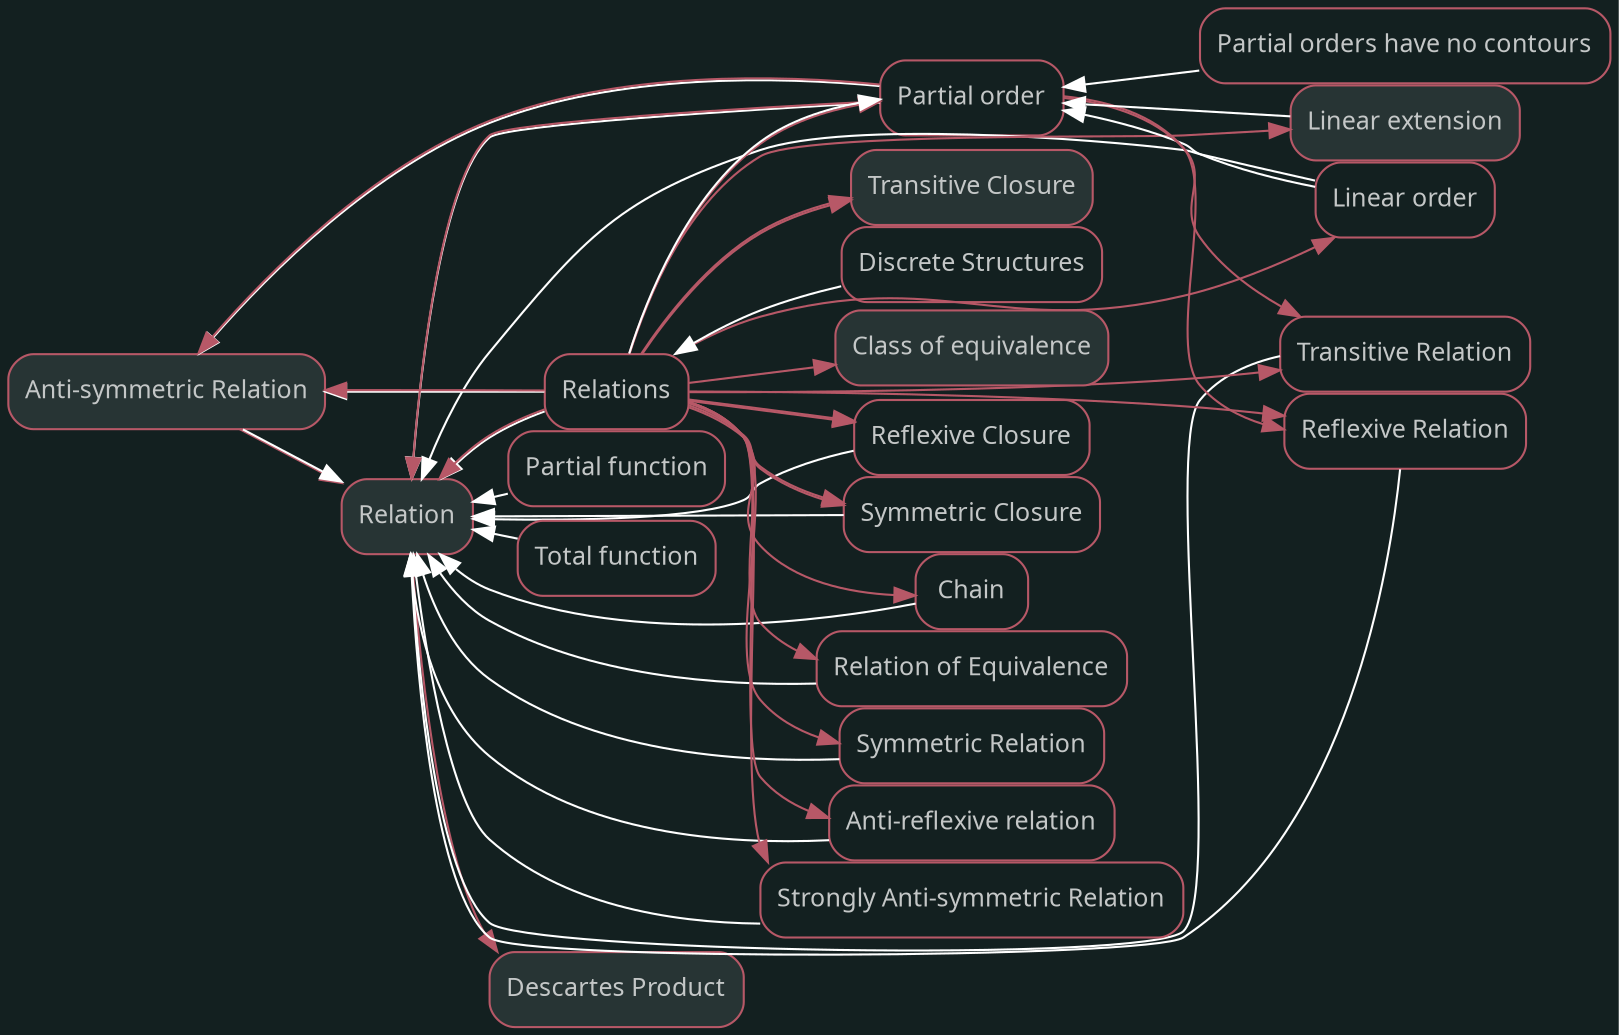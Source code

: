 digraph "Anti-symmetric Relation" {graph [nodesep=0,ranksep=0,rankdir="LR",bgcolor="#132020"];node [shape="rectangle",style="rounded,filled",fontname="sans",fontsize="12px",labelfontname="sans",color="#b75867",fillcolor="#273434",fontcolor="#c4c7c7"];"Anti-symmetric Relation" [label="Anti-symmetric Relation",tooltip="Anti-symmetric Relation",URL="/Knowledge/Anti-symmetric Relation.html",target="_parent"];"Relation" [label="Relation",tooltip="Relation",URL="/Knowledge/Relation.html",target="_parent"];subgraph "Forward Anti-symmetric Relation" {edge [color="#b75867"];"Anti-symmetric Relation" -> "Relation";}
node [shape="rectangle",style="rounded",fontname="sans",fontsize="12px",labelfontname="sans",color="#b75867",fillcolor="#FFFFFF",fontcolor="#c4c7c7"];"Relations" [label="Relations",tooltip="Relations",URL="/Knowledge/Relations.html",target="_parent"];"Partial order" [label="Partial order",tooltip="Partial order",URL="/Knowledge/Partial order.html",target="_parent"];subgraph "Backward Anti-symmetric Relation" {edge [dir="back",color="#FFFFFF"];"Anti-symmetric Relation" -> "Relations";"Anti-symmetric Relation" -> "Partial order";}node [shape="rectangle",style="rounded,filled",fontname="sans",fontsize="12px",labelfontname="sans",color="#b75867",fillcolor="#273434",fontcolor="#c4c7c7"];"Relation" [label="Relation",tooltip="Relation",URL="/Knowledge/Relation.html",target="_parent"];"Descartes Product" [label="Descartes Product",tooltip="Descartes Product",URL="/Knowledge/Descartes Product.html",target="_parent"];subgraph "Forward Relation" {edge [color="#b75867"];"Relation" -> "Descartes Product";}
node [shape="rectangle",style="rounded",fontname="sans",fontsize="12px",labelfontname="sans",color="#b75867",fillcolor="#FFFFFF",fontcolor="#c4c7c7"];"Anti-symmetric Relation" [label="Anti-symmetric Relation",tooltip="Anti-symmetric Relation",URL="/Knowledge/Anti-symmetric Relation.html",target="_parent"];"Chain" [label="Chain",tooltip="Chain",URL="/Knowledge/Chain.html",target="_parent"];"Reflexive Closure" [label="Reflexive Closure",tooltip="Reflexive Closure",URL="/Knowledge/Reflexive Closure.html",target="_parent"];"Symmetric Closure" [label="Symmetric Closure",tooltip="Symmetric Closure",URL="/Knowledge/Symmetric Closure.html",target="_parent"];"Relation of Equivalence" [label="Relation of Equivalence",tooltip="Relation of Equivalence",URL="/Knowledge/Relation of Equivalence.html",target="_parent"];"Symmetric Relation" [label="Symmetric Relation",tooltip="Symmetric Relation",URL="/Knowledge/Symmetric Relation.html",target="_parent"];"Partial function" [label="Partial function",tooltip="Partial function",URL="/Knowledge/Partial function.html",target="_parent"];"Relations" [label="Relations",tooltip="Relations",URL="/Knowledge/Relations.html",target="_parent"];"Linear order" [label="Linear order",tooltip="Linear order",URL="/Knowledge/Linear order.html",target="_parent"];"Total function" [label="Total function",tooltip="Total function",URL="/Knowledge/Total function.html",target="_parent"];"Transitive Relation" [label="Transitive Relation",tooltip="Transitive Relation",URL="/Knowledge/Transitive Relation.html",target="_parent"];"Reflexive Relation" [label="Reflexive Relation",tooltip="Reflexive Relation",URL="/Knowledge/Reflexive Relation.html",target="_parent"];"Anti-reflexive relation" [label="Anti-reflexive relation",tooltip="Anti-reflexive relation",URL="/Knowledge/Anti-reflexive relation.html",target="_parent"];"Strongly Anti-symmetric Relation" [label="Strongly Anti-symmetric Relation",tooltip="Strongly Anti-symmetric Relation",URL="/Knowledge/Strongly Anti-symmetric Relation.html",target="_parent"];"Partial order" [label="Partial order",tooltip="Partial order",URL="/Knowledge/Partial order.html",target="_parent"];subgraph "Backward Relation" {edge [dir="back",color="#FFFFFF"];"Relation" -> "Anti-symmetric Relation";"Relation" -> "Chain";"Relation" -> "Reflexive Closure";"Relation" -> "Symmetric Closure";"Relation" -> "Relation of Equivalence";"Relation" -> "Symmetric Relation";"Relation" -> "Partial function";"Relation" -> "Relations";"Relation" -> "Linear order";"Relation" -> "Total function";"Relation" -> "Transitive Relation";"Relation" -> "Reflexive Relation";"Relation" -> "Anti-reflexive relation";"Relation" -> "Strongly Anti-symmetric Relation";"Relation" -> "Partial order";}node [shape="rectangle",style="rounded,filled",fontname="sans",fontsize="12px",labelfontname="sans",color="#b75867",fillcolor="#273434",fontcolor="#c4c7c7"];"Relations" [label="Relations",tooltip="Relations",URL="/Knowledge/Relations.html",target="_parent"];"Chain" [label="Chain",tooltip="Chain",URL="/Knowledge/Chain.html",target="_parent"];"Linear extension" [label="Linear extension",tooltip="Linear extension",URL="/Knowledge/Linear extension.html",target="_parent"];"Linear order" [label="Linear order",tooltip="Linear order",URL="/Knowledge/Linear order.html",target="_parent"];"Partial order" [label="Partial order",tooltip="Partial order",URL="/Knowledge/Partial order.html",target="_parent"];"Class of equivalence" [label="Class of equivalence",tooltip="Class of equivalence",URL="/Knowledge/Class of equivalence.html",target="_parent"];"Relation of Equivalence" [label="Relation of Equivalence",tooltip="Relation of Equivalence",URL="/Knowledge/Relation of Equivalence.html",target="_parent"];"Transitive Closure" [label="Transitive Closure",tooltip="Transitive Closure",URL="/Knowledge/Transitive Closure.html",target="_parent"];"Symmetric Closure" [label="Symmetric Closure",tooltip="Symmetric Closure",URL="/Knowledge/Symmetric Closure.html",target="_parent"];"Reflexive Closure" [label="Reflexive Closure",tooltip="Reflexive Closure",URL="/Knowledge/Reflexive Closure.html",target="_parent"];"Transitive Relation" [label="Transitive Relation",tooltip="Transitive Relation",URL="/Knowledge/Transitive Relation.html",target="_parent"];"Strongly Anti-symmetric Relation" [label="Strongly Anti-symmetric Relation",tooltip="Strongly Anti-symmetric Relation",URL="/Knowledge/Strongly Anti-symmetric Relation.html",target="_parent"];"Anti-symmetric Relation" [label="Anti-symmetric Relation",tooltip="Anti-symmetric Relation",URL="/Knowledge/Anti-symmetric Relation.html",target="_parent"];"Symmetric Relation" [label="Symmetric Relation",tooltip="Symmetric Relation",URL="/Knowledge/Symmetric Relation.html",target="_parent"];"Anti-reflexive relation" [label="Anti-reflexive relation",tooltip="Anti-reflexive relation",URL="/Knowledge/Anti-reflexive relation.html",target="_parent"];"Reflexive Relation" [label="Reflexive Relation",tooltip="Reflexive Relation",URL="/Knowledge/Reflexive Relation.html",target="_parent"];"Relation" [label="Relation",tooltip="Relation",URL="/Knowledge/Relation.html",target="_parent"];subgraph "Forward Relations" {edge [color="#b75867"];"Relations" -> "Chain";"Relations" -> "Linear extension";"Relations" -> "Linear order";"Relations" -> "Partial order";"Relations" -> "Class of equivalence";"Relations" -> "Relation of Equivalence";"Relations" -> "Transitive Closure";"Relations" -> "Symmetric Closure";"Relations" -> "Reflexive Closure";"Relations" -> "Symmetric Closure";"Relations" -> "Transitive Closure";"Relations" -> "Reflexive Closure";"Relations" -> "Transitive Relation";"Relations" -> "Strongly Anti-symmetric Relation";"Relations" -> "Anti-symmetric Relation";"Relations" -> "Symmetric Relation";"Relations" -> "Anti-reflexive relation";"Relations" -> "Reflexive Relation";"Relations" -> "Relation";}
node [shape="rectangle",style="rounded",fontname="sans",fontsize="12px",labelfontname="sans",color="#b75867",fillcolor="#FFFFFF",fontcolor="#c4c7c7"];"Discrete Structures" [label="Discrete Structures",tooltip="Discrete Structures",URL="/Knowledge/Discrete Structures.html",target="_parent"];subgraph "Backward Relations" {edge [dir="back",color="#FFFFFF"];"Relations" -> "Discrete Structures";}node [shape="rectangle",style="rounded,filled",fontname="sans",fontsize="12px",labelfontname="sans",color="#b75867",fillcolor="#273434",fontcolor="#c4c7c7"];"Partial order" [label="Partial order",tooltip="Partial order",URL="/Knowledge/Partial order.html",target="_parent"];"Transitive Relation" [label="Transitive Relation",tooltip="Transitive Relation",URL="/Knowledge/Transitive Relation.html",target="_parent"];"Anti-symmetric Relation" [label="Anti-symmetric Relation",tooltip="Anti-symmetric Relation",URL="/Knowledge/Anti-symmetric Relation.html",target="_parent"];"Reflexive Relation" [label="Reflexive Relation",tooltip="Reflexive Relation",URL="/Knowledge/Reflexive Relation.html",target="_parent"];"Relation" [label="Relation",tooltip="Relation",URL="/Knowledge/Relation.html",target="_parent"];subgraph "Forward Partial order" {edge [color="#b75867"];"Partial order" -> "Transitive Relation";"Partial order" -> "Anti-symmetric Relation";"Partial order" -> "Reflexive Relation";"Partial order" -> "Relation";}
node [shape="rectangle",style="rounded",fontname="sans",fontsize="12px",labelfontname="sans",color="#b75867",fillcolor="#FFFFFF",fontcolor="#c4c7c7"];"Linear extension" [label="Linear extension",tooltip="Linear extension",URL="/Knowledge/Linear extension.html",target="_parent"];"Relations" [label="Relations",tooltip="Relations",URL="/Knowledge/Relations.html",target="_parent"];"Linear order" [label="Linear order",tooltip="Linear order",URL="/Knowledge/Linear order.html",target="_parent"];"Partial orders have no contours" [label="Partial orders have no contours",tooltip="Partial orders have no contours",URL="/Knowledge/Partial orders have no contours.html",target="_parent"];subgraph "Backward Partial order" {edge [dir="back",color="#FFFFFF"];"Partial order" -> "Linear extension";"Partial order" -> "Relations";"Partial order" -> "Linear order";"Partial order" -> "Partial orders have no contours";}}